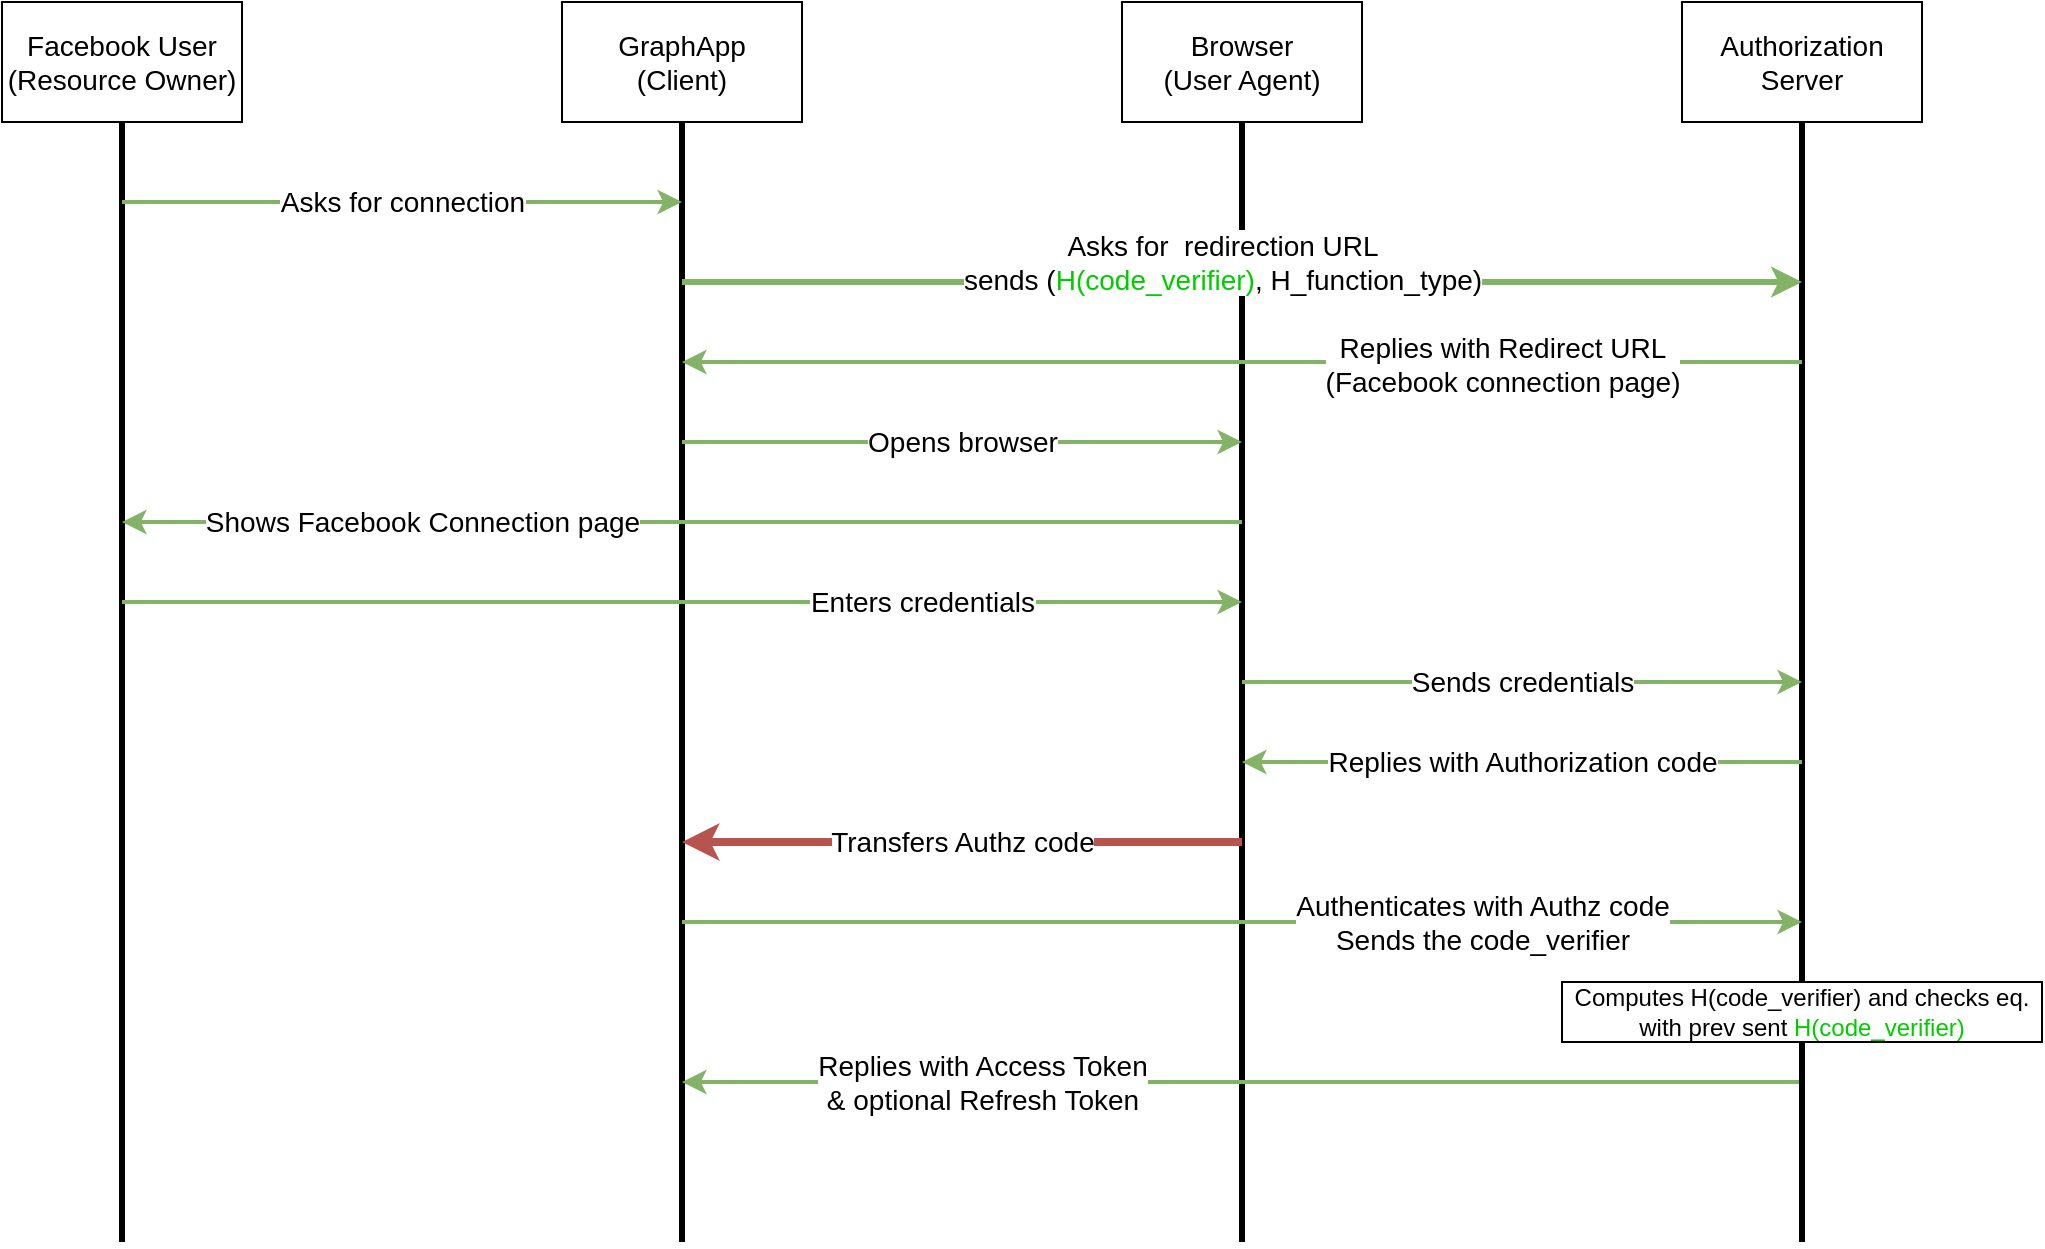 <mxfile version="20.6.1" type="github">
  <diagram id="bMe4YVhb9reRb_mZhYj2" name="Page-1">
    <mxGraphModel dx="1051" dy="652" grid="1" gridSize="10" guides="1" tooltips="1" connect="1" arrows="1" fold="1" page="1" pageScale="1" pageWidth="1169" pageHeight="827" math="0" shadow="0">
      <root>
        <mxCell id="0" />
        <mxCell id="1" parent="0" />
        <mxCell id="lsiEjuy3HhXpgUigyZ6E-1" value="" style="endArrow=none;html=1;rounded=0;strokeWidth=3;fontSize=14;" edge="1" parent="1" target="lsiEjuy3HhXpgUigyZ6E-5">
          <mxGeometry width="50" height="50" relative="1" as="geometry">
            <mxPoint x="400" y="680" as="sourcePoint" />
            <mxPoint x="400" y="120" as="targetPoint" />
          </mxGeometry>
        </mxCell>
        <mxCell id="lsiEjuy3HhXpgUigyZ6E-2" value="" style="endArrow=none;html=1;rounded=0;strokeWidth=3;fontSize=14;" edge="1" parent="1" target="lsiEjuy3HhXpgUigyZ6E-4">
          <mxGeometry width="50" height="50" relative="1" as="geometry">
            <mxPoint x="120" y="680" as="sourcePoint" />
            <mxPoint x="120" y="120" as="targetPoint" />
          </mxGeometry>
        </mxCell>
        <mxCell id="lsiEjuy3HhXpgUigyZ6E-3" value="" style="endArrow=none;html=1;rounded=0;strokeWidth=3;fontSize=14;" edge="1" parent="1" target="lsiEjuy3HhXpgUigyZ6E-6">
          <mxGeometry width="50" height="50" relative="1" as="geometry">
            <mxPoint x="680" y="680" as="sourcePoint" />
            <mxPoint x="680" y="120" as="targetPoint" />
          </mxGeometry>
        </mxCell>
        <mxCell id="lsiEjuy3HhXpgUigyZ6E-4" value="&lt;div&gt;Facebook User &lt;/div&gt;(Resource Owner)" style="rounded=0;whiteSpace=wrap;html=1;fontSize=14;" vertex="1" parent="1">
          <mxGeometry x="60" y="60" width="120" height="60" as="geometry" />
        </mxCell>
        <mxCell id="lsiEjuy3HhXpgUigyZ6E-5" value="&lt;div style=&quot;font-size: 14px;&quot;&gt;GraphApp&lt;/div&gt;(Client)" style="rounded=0;whiteSpace=wrap;html=1;fontSize=14;" vertex="1" parent="1">
          <mxGeometry x="340" y="60" width="120" height="60" as="geometry" />
        </mxCell>
        <mxCell id="lsiEjuy3HhXpgUigyZ6E-6" value="&lt;div style=&quot;font-size: 14px;&quot;&gt;Browser&lt;/div&gt;&lt;div style=&quot;font-size: 14px;&quot;&gt;(User Agent)&lt;br style=&quot;font-size: 14px;&quot;&gt;&lt;/div&gt;" style="rounded=0;whiteSpace=wrap;html=1;fontSize=14;" vertex="1" parent="1">
          <mxGeometry x="620" y="60" width="120" height="60" as="geometry" />
        </mxCell>
        <mxCell id="lsiEjuy3HhXpgUigyZ6E-7" value="" style="endArrow=none;html=1;rounded=0;strokeWidth=3;fontSize=14;startArrow=none;" edge="1" parent="1" target="lsiEjuy3HhXpgUigyZ6E-8" source="lsiEjuy3HhXpgUigyZ6E-32">
          <mxGeometry width="50" height="50" relative="1" as="geometry">
            <mxPoint x="960" y="680" as="sourcePoint" />
            <mxPoint x="960" y="120" as="targetPoint" />
          </mxGeometry>
        </mxCell>
        <mxCell id="lsiEjuy3HhXpgUigyZ6E-8" value="Authorization Server" style="rounded=0;whiteSpace=wrap;html=1;fontSize=14;" vertex="1" parent="1">
          <mxGeometry x="900" y="60" width="120" height="60" as="geometry" />
        </mxCell>
        <mxCell id="lsiEjuy3HhXpgUigyZ6E-9" value="" style="endArrow=classic;html=1;rounded=0;strokeWidth=2;fontSize=14;fillColor=#d5e8d4;strokeColor=#82b366;" edge="1" parent="1">
          <mxGeometry relative="1" as="geometry">
            <mxPoint x="120" y="160" as="sourcePoint" />
            <mxPoint x="400" y="160" as="targetPoint" />
          </mxGeometry>
        </mxCell>
        <mxCell id="lsiEjuy3HhXpgUigyZ6E-10" value="Asks for connection" style="edgeLabel;resizable=0;html=1;align=center;verticalAlign=middle;fontSize=14;" connectable="0" vertex="1" parent="lsiEjuy3HhXpgUigyZ6E-9">
          <mxGeometry relative="1" as="geometry" />
        </mxCell>
        <mxCell id="lsiEjuy3HhXpgUigyZ6E-11" value="" style="endArrow=classic;html=1;rounded=0;strokeWidth=3;fontSize=14;fillColor=#d5e8d4;strokeColor=#82b366;" edge="1" parent="1">
          <mxGeometry relative="1" as="geometry">
            <mxPoint x="400" y="200" as="sourcePoint" />
            <mxPoint x="960" y="200" as="targetPoint" />
          </mxGeometry>
        </mxCell>
        <mxCell id="lsiEjuy3HhXpgUigyZ6E-12" value="&lt;div&gt;Asks for&amp;nbsp; redirection URL&lt;/div&gt;&lt;div&gt;sends (&lt;font color=&quot;#00CC00&quot;&gt;H(code_verifier)&lt;/font&gt;, H_function_type)&lt;br&gt;&lt;/div&gt;" style="edgeLabel;resizable=0;html=1;align=center;verticalAlign=middle;fontSize=14;" connectable="0" vertex="1" parent="lsiEjuy3HhXpgUigyZ6E-11">
          <mxGeometry relative="1" as="geometry">
            <mxPoint x="-10" y="-10" as="offset" />
          </mxGeometry>
        </mxCell>
        <mxCell id="lsiEjuy3HhXpgUigyZ6E-13" value="" style="endArrow=classic;html=1;rounded=0;strokeWidth=2;fontSize=14;fillColor=#d5e8d4;strokeColor=#82b366;" edge="1" parent="1">
          <mxGeometry relative="1" as="geometry">
            <mxPoint x="960" y="240" as="sourcePoint" />
            <mxPoint x="400" y="240" as="targetPoint" />
          </mxGeometry>
        </mxCell>
        <mxCell id="lsiEjuy3HhXpgUigyZ6E-14" value="Replies with Redirect URL &lt;br&gt;&lt;div&gt;(Facebook connection page)&lt;/div&gt;" style="edgeLabel;html=1;align=center;verticalAlign=middle;resizable=0;points=[];fontSize=14;" vertex="1" connectable="0" parent="lsiEjuy3HhXpgUigyZ6E-13">
          <mxGeometry x="-0.308" y="1" relative="1" as="geometry">
            <mxPoint x="44" as="offset" />
          </mxGeometry>
        </mxCell>
        <mxCell id="lsiEjuy3HhXpgUigyZ6E-15" value="" style="endArrow=classic;html=1;rounded=0;strokeWidth=2;fontSize=14;fillColor=#d5e8d4;strokeColor=#82b366;" edge="1" parent="1">
          <mxGeometry relative="1" as="geometry">
            <mxPoint x="400" y="280" as="sourcePoint" />
            <mxPoint x="680" y="280" as="targetPoint" />
          </mxGeometry>
        </mxCell>
        <mxCell id="lsiEjuy3HhXpgUigyZ6E-16" value="Opens browser" style="edgeLabel;resizable=0;html=1;align=center;verticalAlign=middle;fontSize=14;" connectable="0" vertex="1" parent="lsiEjuy3HhXpgUigyZ6E-15">
          <mxGeometry relative="1" as="geometry" />
        </mxCell>
        <mxCell id="lsiEjuy3HhXpgUigyZ6E-17" value="" style="endArrow=classic;html=1;rounded=0;strokeWidth=2;fontSize=14;fillColor=#d5e8d4;strokeColor=#82b366;" edge="1" parent="1">
          <mxGeometry relative="1" as="geometry">
            <mxPoint x="680" y="320" as="sourcePoint" />
            <mxPoint x="120" y="320" as="targetPoint" />
          </mxGeometry>
        </mxCell>
        <mxCell id="lsiEjuy3HhXpgUigyZ6E-18" value="Shows Facebook Connection page" style="edgeLabel;resizable=0;html=1;align=center;verticalAlign=middle;fontSize=14;" connectable="0" vertex="1" parent="lsiEjuy3HhXpgUigyZ6E-17">
          <mxGeometry relative="1" as="geometry">
            <mxPoint x="-130" as="offset" />
          </mxGeometry>
        </mxCell>
        <mxCell id="lsiEjuy3HhXpgUigyZ6E-19" value="" style="endArrow=classic;html=1;rounded=0;strokeWidth=2;fontSize=14;fillColor=#d5e8d4;strokeColor=#82b366;" edge="1" parent="1">
          <mxGeometry relative="1" as="geometry">
            <mxPoint x="120" y="360" as="sourcePoint" />
            <mxPoint x="680" y="360" as="targetPoint" />
            <Array as="points">
              <mxPoint x="430" y="360" />
            </Array>
          </mxGeometry>
        </mxCell>
        <mxCell id="lsiEjuy3HhXpgUigyZ6E-20" value="Enters credentials" style="edgeLabel;resizable=0;html=1;align=center;verticalAlign=middle;fontSize=14;" connectable="0" vertex="1" parent="lsiEjuy3HhXpgUigyZ6E-19">
          <mxGeometry relative="1" as="geometry">
            <mxPoint x="120" as="offset" />
          </mxGeometry>
        </mxCell>
        <mxCell id="lsiEjuy3HhXpgUigyZ6E-21" value="" style="endArrow=classic;html=1;rounded=0;strokeWidth=2;fontSize=14;fillColor=#d5e8d4;strokeColor=#82b366;" edge="1" parent="1">
          <mxGeometry relative="1" as="geometry">
            <mxPoint x="680" y="400" as="sourcePoint" />
            <mxPoint x="960" y="400" as="targetPoint" />
          </mxGeometry>
        </mxCell>
        <mxCell id="lsiEjuy3HhXpgUigyZ6E-22" value="Sends credentials" style="edgeLabel;resizable=0;html=1;align=center;verticalAlign=middle;fontSize=14;" connectable="0" vertex="1" parent="lsiEjuy3HhXpgUigyZ6E-21">
          <mxGeometry relative="1" as="geometry" />
        </mxCell>
        <mxCell id="lsiEjuy3HhXpgUigyZ6E-23" value="" style="endArrow=classic;html=1;rounded=0;strokeWidth=2;fontSize=14;fillColor=#d5e8d4;strokeColor=#82b366;" edge="1" parent="1">
          <mxGeometry relative="1" as="geometry">
            <mxPoint x="960" y="440" as="sourcePoint" />
            <mxPoint x="680" y="440" as="targetPoint" />
          </mxGeometry>
        </mxCell>
        <mxCell id="lsiEjuy3HhXpgUigyZ6E-24" value="&lt;div style=&quot;font-size: 14px;&quot;&gt;Replies with Authorization code&lt;/div&gt;" style="edgeLabel;resizable=0;html=1;align=center;verticalAlign=middle;fontSize=14;" connectable="0" vertex="1" parent="lsiEjuy3HhXpgUigyZ6E-23">
          <mxGeometry relative="1" as="geometry">
            <mxPoint as="offset" />
          </mxGeometry>
        </mxCell>
        <mxCell id="lsiEjuy3HhXpgUigyZ6E-25" value="" style="endArrow=classic;html=1;rounded=0;strokeWidth=4;fontSize=14;fillColor=#f8cecc;strokeColor=#b85450;" edge="1" parent="1">
          <mxGeometry relative="1" as="geometry">
            <mxPoint x="680" y="480" as="sourcePoint" />
            <mxPoint x="400" y="480" as="targetPoint" />
          </mxGeometry>
        </mxCell>
        <mxCell id="lsiEjuy3HhXpgUigyZ6E-26" value="Transfers Authz code " style="edgeLabel;resizable=0;html=1;align=center;verticalAlign=middle;fontSize=14;" connectable="0" vertex="1" parent="lsiEjuy3HhXpgUigyZ6E-25">
          <mxGeometry relative="1" as="geometry" />
        </mxCell>
        <mxCell id="lsiEjuy3HhXpgUigyZ6E-27" value="" style="endArrow=classic;html=1;rounded=0;strokeWidth=2;fontSize=14;fillColor=#d5e8d4;strokeColor=#82b366;" edge="1" parent="1">
          <mxGeometry relative="1" as="geometry">
            <mxPoint x="400" y="520" as="sourcePoint" />
            <mxPoint x="960" y="520" as="targetPoint" />
          </mxGeometry>
        </mxCell>
        <mxCell id="lsiEjuy3HhXpgUigyZ6E-28" value="&lt;div&gt;Authenticates with Authz code&lt;/div&gt;&lt;div&gt;Sends the code_verifier&lt;br&gt; &lt;/div&gt;" style="edgeLabel;resizable=0;html=1;align=center;verticalAlign=middle;fontSize=14;" connectable="0" vertex="1" parent="lsiEjuy3HhXpgUigyZ6E-27">
          <mxGeometry relative="1" as="geometry">
            <mxPoint x="120" as="offset" />
          </mxGeometry>
        </mxCell>
        <mxCell id="lsiEjuy3HhXpgUigyZ6E-29" value="" style="endArrow=classic;html=1;rounded=0;strokeWidth=2;fontSize=14;fillColor=#d5e8d4;strokeColor=#82b366;" edge="1" parent="1">
          <mxGeometry relative="1" as="geometry">
            <mxPoint x="960" y="600" as="sourcePoint" />
            <mxPoint x="400" y="600" as="targetPoint" />
          </mxGeometry>
        </mxCell>
        <mxCell id="lsiEjuy3HhXpgUigyZ6E-30" value="&lt;div style=&quot;font-size: 14px;&quot;&gt;Replies with Access Token &lt;br style=&quot;font-size: 14px;&quot;&gt;&lt;/div&gt;&lt;div style=&quot;font-size: 14px;&quot;&gt;&amp;amp; optional Refresh Token&lt;/div&gt;" style="edgeLabel;resizable=0;html=1;align=center;verticalAlign=middle;fontSize=14;" connectable="0" vertex="1" parent="lsiEjuy3HhXpgUigyZ6E-29">
          <mxGeometry relative="1" as="geometry">
            <mxPoint x="-130" as="offset" />
          </mxGeometry>
        </mxCell>
        <mxCell id="lsiEjuy3HhXpgUigyZ6E-32" value="Computes H(code_verifier) and checks eq. with prev sent &lt;font color=&quot;#00CC00&quot;&gt;H(code_verifier)&lt;/font&gt;" style="rounded=0;whiteSpace=wrap;html=1;" vertex="1" parent="1">
          <mxGeometry x="840" y="550" width="240" height="30" as="geometry" />
        </mxCell>
        <mxCell id="lsiEjuy3HhXpgUigyZ6E-33" value="" style="endArrow=none;html=1;rounded=0;strokeWidth=3;fontSize=14;" edge="1" parent="1" target="lsiEjuy3HhXpgUigyZ6E-32">
          <mxGeometry width="50" height="50" relative="1" as="geometry">
            <mxPoint x="960" y="680" as="sourcePoint" />
            <mxPoint x="960" y="120" as="targetPoint" />
          </mxGeometry>
        </mxCell>
      </root>
    </mxGraphModel>
  </diagram>
</mxfile>
